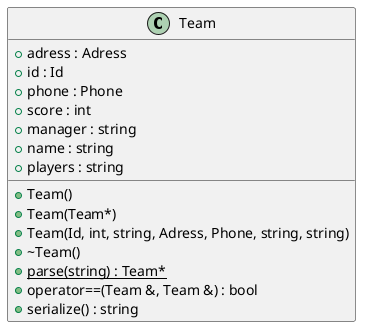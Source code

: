 @startuml





/' Objects '/

class Team {
	+Team()
	+Team(Team*)
	+Team(Id, int, string, Adress, Phone, string, string)
	+~Team()
	+adress : Adress
	+id : Id
	+phone : Phone
	+{static} parse(string) : Team*
	+operator==(Team &, Team &) : bool
	+score : int
	+manager : string
	+name : string
	+players : string
	+serialize() : string
}





/' Inheritance relationships '/




/' Aggregation relationships '/





/' Nested objects '/



@enduml

